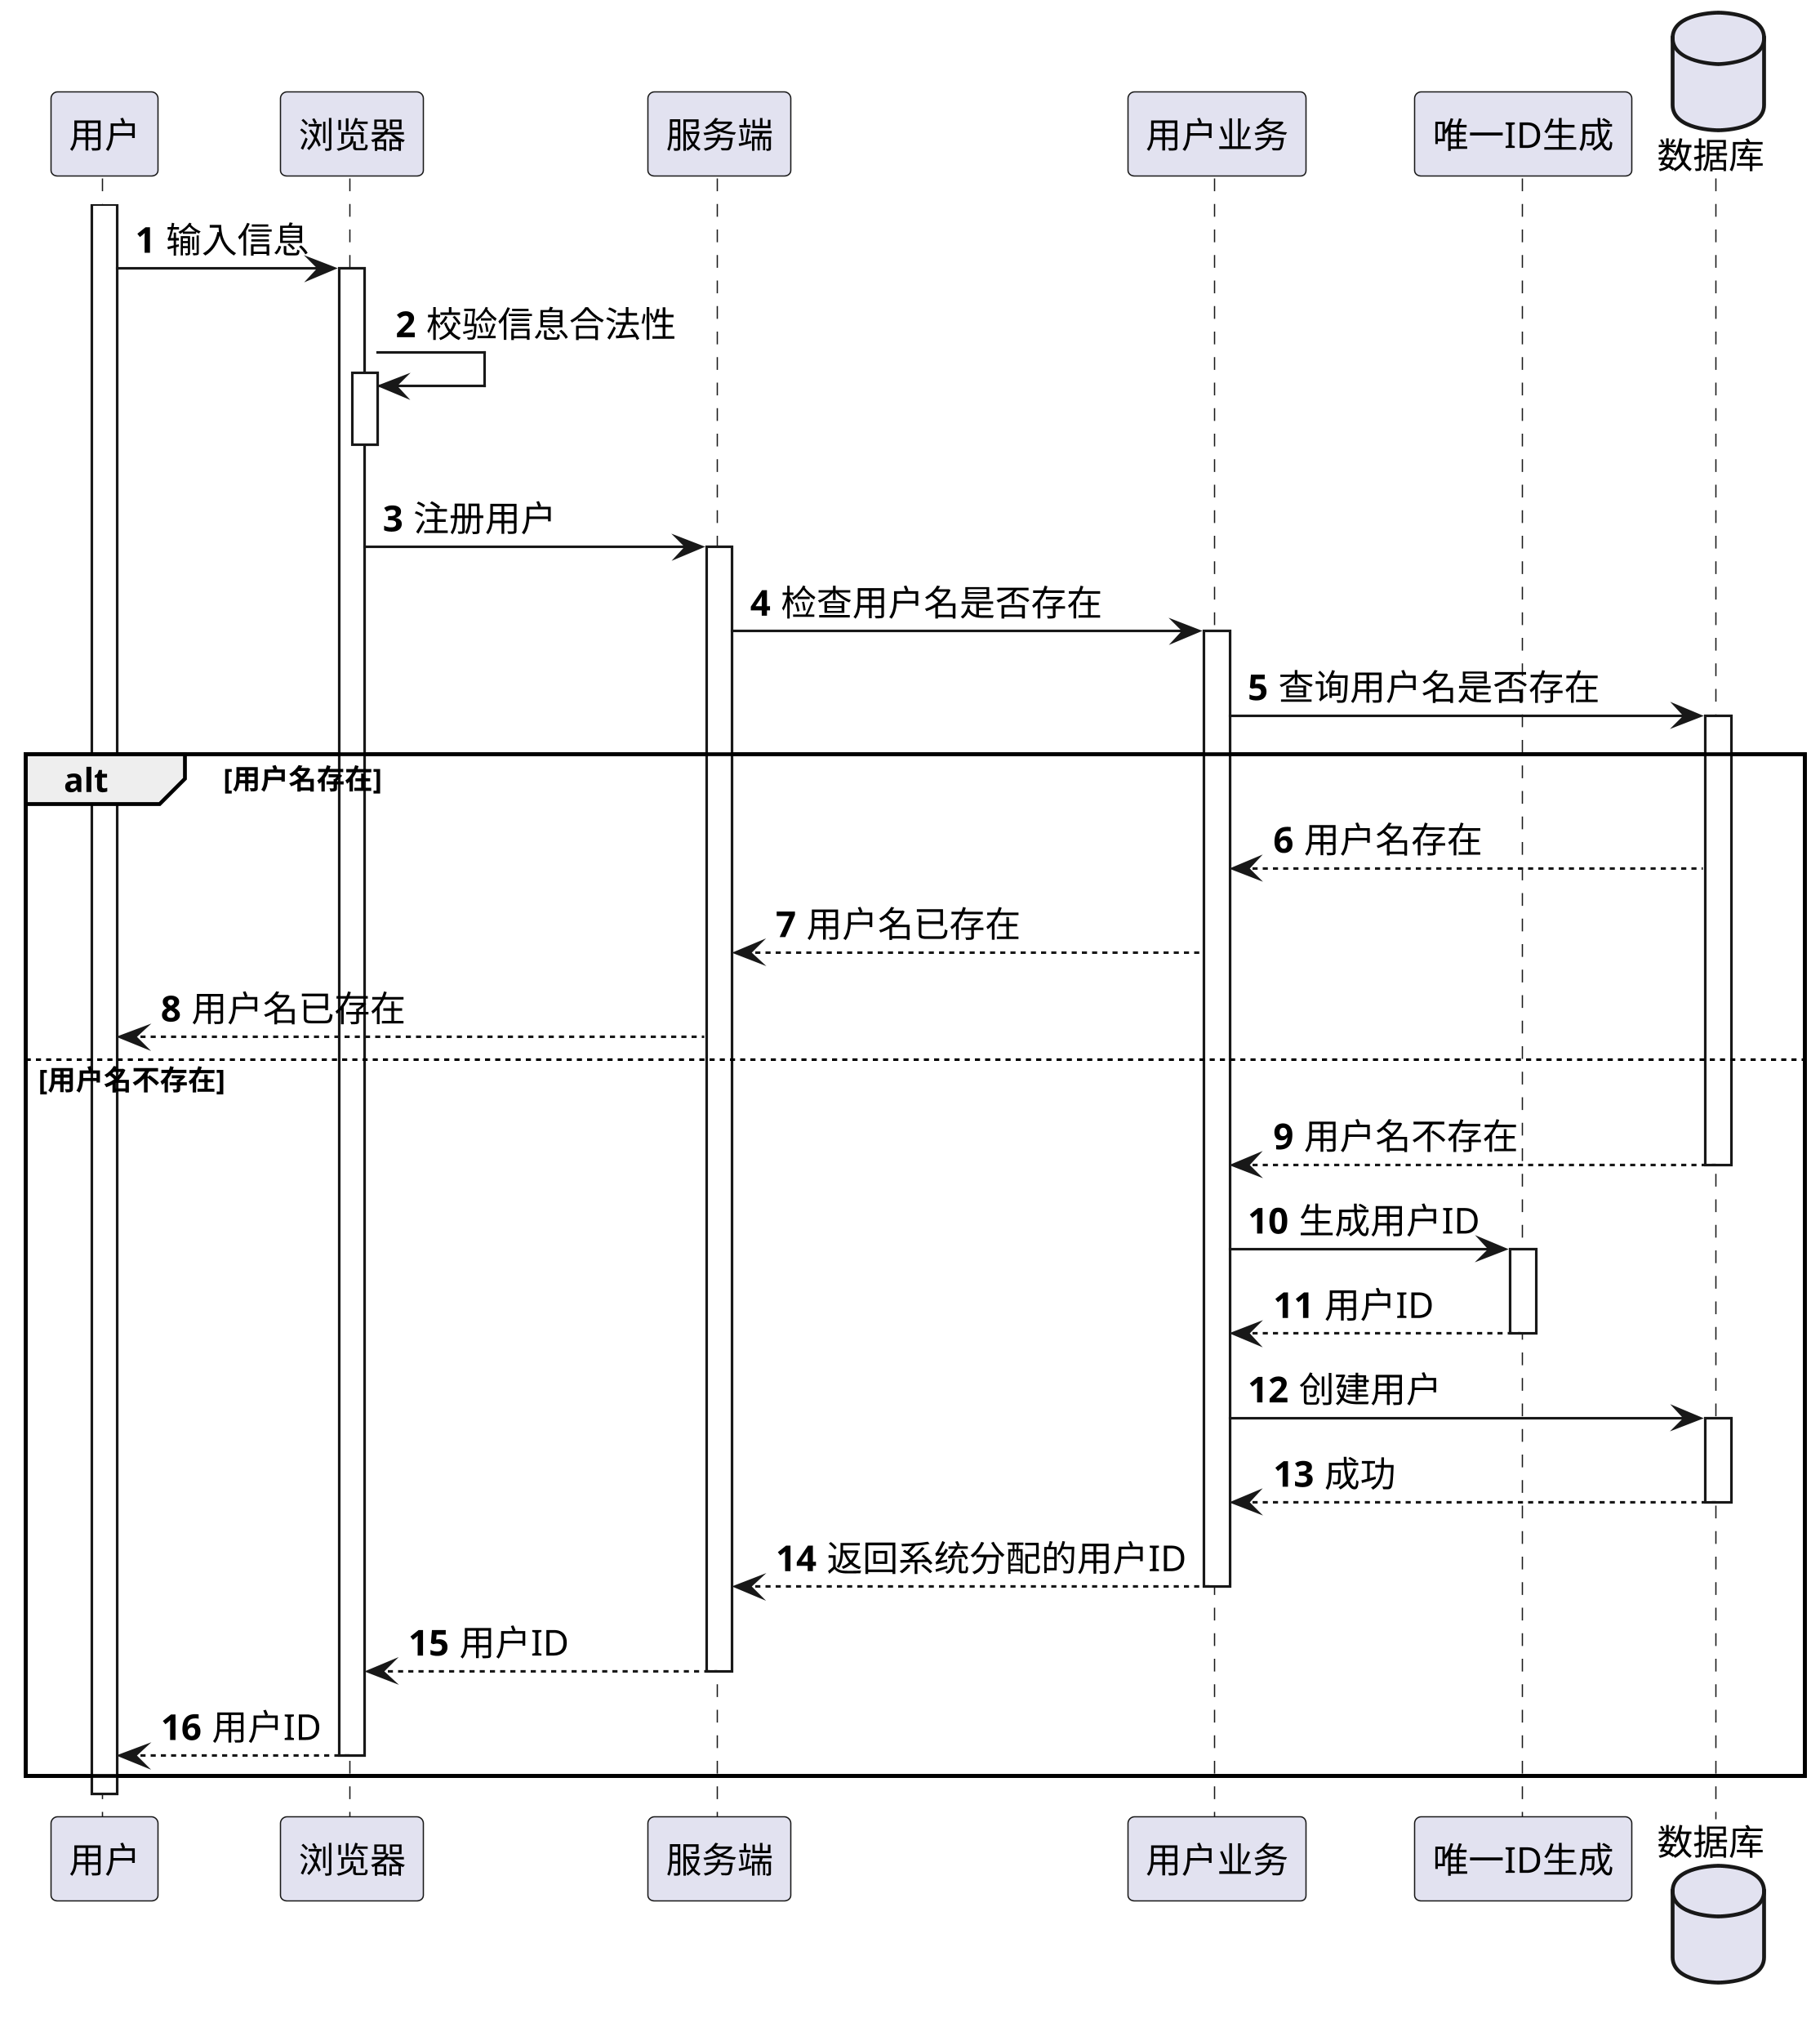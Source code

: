 @startuml
skinparam shadowing false
skinparam defaultFontName xfonts-wqy
skinparam defaultFontName times
skinparam dpi 300
skinparam activity  {
    DiamondFontSize 14
    ArrowFontSize 14
    FontSize 14
}
autonumber

participant 用户 as User
participant 浏览器 as Browser
participant 服务端 as  Server
participant 用户业务 as UserService
participant 唯一ID生成 as Uid
database 数据库 as DB


activate User
User -> Browser ++: 输入信息
Browser -> Browser ++--: 校验信息合法性
Browser -> Server ++: 注册用户
Server -> UserService ++: 检查用户名是否存在
UserService -> DB ++: 查询用户名是否存在
alt 用户名存在
 UserService <-- DB : 用户名存在
 Server <-- UserService : 用户名已存在
 User <-- Server : 用户名已存在
else 用户名不存在
 return 用户名不存在
 UserService -> Uid ++: 生成用户ID
 return 用户ID
 UserService -> DB ++: 创建用户
 return 成功
 return 返回系统分配的用户ID
 return 用户ID
 return 用户ID
end
deactivate User
@enduml